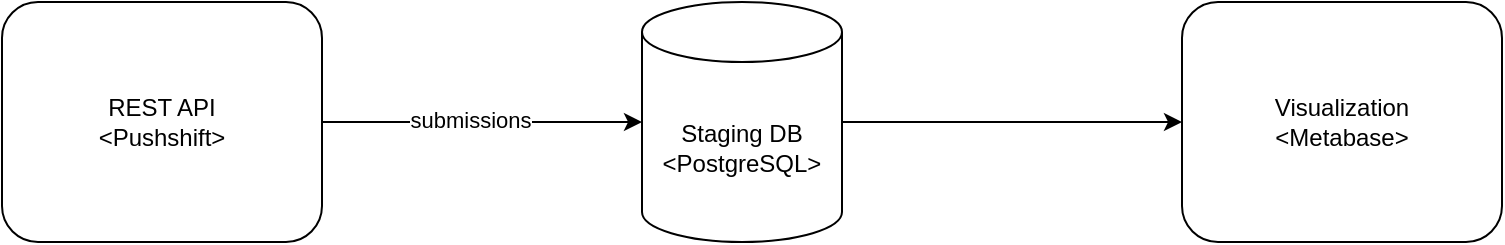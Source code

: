 <mxfile version="21.0.8" type="device"><diagram name="Seite-1" id="oaOfIE_Zb9_L6kel899z"><mxGraphModel dx="1185" dy="642" grid="1" gridSize="10" guides="1" tooltips="1" connect="1" arrows="1" fold="1" page="1" pageScale="1" pageWidth="827" pageHeight="1169" math="0" shadow="0"><root><mxCell id="0"/><mxCell id="1" parent="0"/><mxCell id="3z50yx_I0p_Y4oAQ6zhn-5" style="edgeStyle=orthogonalEdgeStyle;rounded=0;orthogonalLoop=1;jettySize=auto;html=1;entryX=0;entryY=0.5;entryDx=0;entryDy=0;entryPerimeter=0;" edge="1" parent="1" source="3z50yx_I0p_Y4oAQ6zhn-1" target="3z50yx_I0p_Y4oAQ6zhn-3"><mxGeometry relative="1" as="geometry"/></mxCell><mxCell id="3z50yx_I0p_Y4oAQ6zhn-7" value="submissions" style="edgeLabel;html=1;align=center;verticalAlign=middle;resizable=0;points=[];" vertex="1" connectable="0" parent="3z50yx_I0p_Y4oAQ6zhn-5"><mxGeometry x="-0.079" y="1" relative="1" as="geometry"><mxPoint as="offset"/></mxGeometry></mxCell><mxCell id="3z50yx_I0p_Y4oAQ6zhn-1" value="REST API&lt;br&gt;&amp;lt;Pushshift&amp;gt;" style="rounded=1;whiteSpace=wrap;html=1;" vertex="1" parent="1"><mxGeometry x="40" y="40" width="160" height="120" as="geometry"/></mxCell><mxCell id="3z50yx_I0p_Y4oAQ6zhn-6" style="edgeStyle=orthogonalEdgeStyle;rounded=0;orthogonalLoop=1;jettySize=auto;html=1;entryX=0;entryY=0.5;entryDx=0;entryDy=0;" edge="1" parent="1" source="3z50yx_I0p_Y4oAQ6zhn-3" target="3z50yx_I0p_Y4oAQ6zhn-4"><mxGeometry relative="1" as="geometry"/></mxCell><mxCell id="3z50yx_I0p_Y4oAQ6zhn-3" value="Staging DB&lt;br&gt;&amp;lt;PostgreSQL&amp;gt;" style="shape=cylinder3;whiteSpace=wrap;html=1;boundedLbl=1;backgroundOutline=1;size=15;" vertex="1" parent="1"><mxGeometry x="360" y="40" width="100" height="120" as="geometry"/></mxCell><mxCell id="3z50yx_I0p_Y4oAQ6zhn-4" value="Visualization&lt;br&gt;&amp;lt;Metabase&amp;gt;" style="rounded=1;whiteSpace=wrap;html=1;" vertex="1" parent="1"><mxGeometry x="630" y="40" width="160" height="120" as="geometry"/></mxCell></root></mxGraphModel></diagram></mxfile>